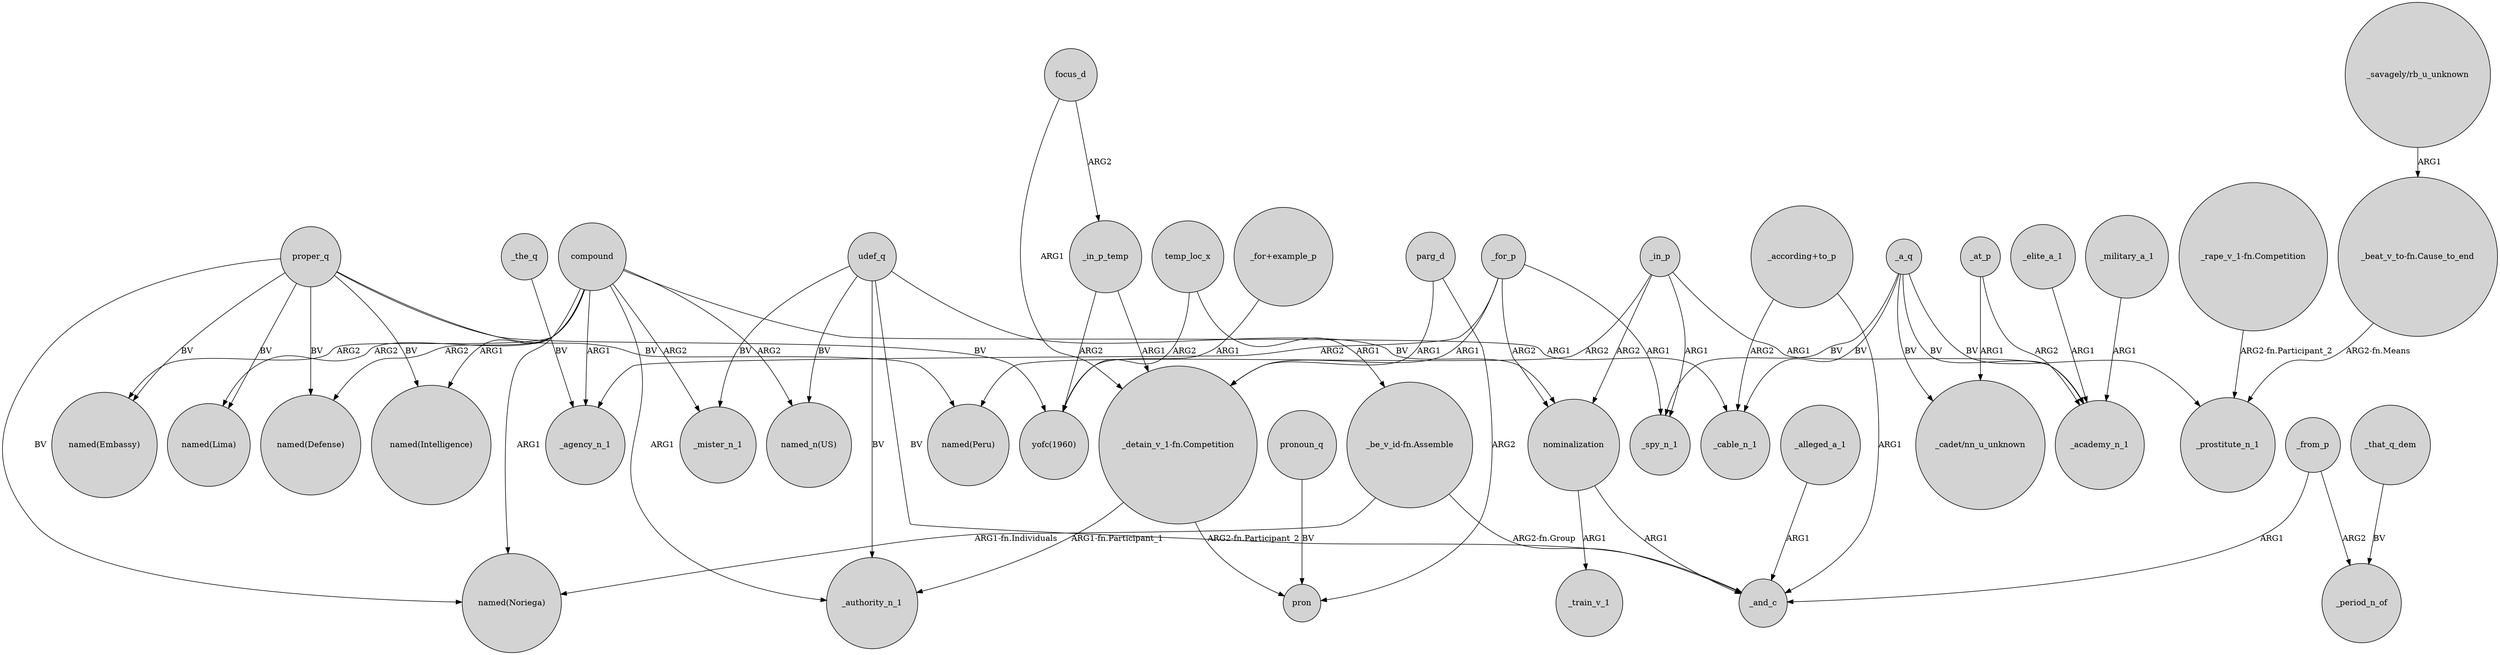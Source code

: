 digraph {
	node [shape=circle style=filled]
	_in_p -> _spy_n_1 [label=ARG1]
	compound -> "named(Embassy)" [label=ARG2]
	compound -> "named(Noriega)" [label=ARG1]
	compound -> _agency_n_1 [label=ARG1]
	_in_p_temp -> "yofc(1960)" [label=ARG2]
	_elite_a_1 -> _academy_n_1 [label=ARG1]
	compound -> _mister_n_1 [label=ARG2]
	"_be_v_id-fn.Assemble" -> "named(Noriega)" [label="ARG1-fn.Individuals"]
	udef_q -> _authority_n_1 [label=BV]
	"_be_v_id-fn.Assemble" -> _and_c [label="ARG2-fn.Group"]
	"_rape_v_1-fn.Competition" -> _prostitute_n_1 [label="ARG2-fn.Participant_2"]
	proper_q -> "named(Defense)" [label=BV]
	_in_p -> "named(Peru)" [label=ARG2]
	_for_p -> _agency_n_1 [label=ARG2]
	"_according+to_p" -> _and_c [label=ARG1]
	nominalization -> _train_v_1 [label=ARG1]
	proper_q -> "named(Noriega)" [label=BV]
	_in_p_temp -> "_detain_v_1-fn.Competition" [label=ARG1]
	parg_d -> pron [label=ARG2]
	udef_q -> nominalization [label=BV]
	_in_p -> _academy_n_1 [label=ARG1]
	_the_q -> _agency_n_1 [label=BV]
	_a_q -> _spy_n_1 [label=BV]
	compound -> "named(Defense)" [label=ARG2]
	udef_q -> _and_c [label=BV]
	udef_q -> _mister_n_1 [label=BV]
	_a_q -> _prostitute_n_1 [label=BV]
	temp_loc_x -> "_be_v_id-fn.Assemble" [label=ARG1]
	nominalization -> _and_c [label=ARG1]
	"_savagely/rb_u_unknown" -> "_beat_v_to-fn.Cause_to_end" [label=ARG1]
	_military_a_1 -> _academy_n_1 [label=ARG1]
	"_beat_v_to-fn.Cause_to_end" -> _prostitute_n_1 [label="ARG2-fn.Means"]
	pronoun_q -> pron [label=BV]
	compound -> "named(Intelligence)" [label=ARG1]
	"_detain_v_1-fn.Competition" -> _authority_n_1 [label="ARG1-fn.Participant_1"]
	_at_p -> "_cadet/nn_u_unknown" [label=ARG1]
	proper_q -> "yofc(1960)" [label=BV]
	_that_q_dem -> _period_n_of [label=BV]
	_a_q -> _cable_n_1 [label=BV]
	_a_q -> "_cadet/nn_u_unknown" [label=BV]
	proper_q -> "named(Embassy)" [label=BV]
	_for_p -> nominalization [label=ARG2]
	parg_d -> "_detain_v_1-fn.Competition" [label=ARG1]
	focus_d -> "_detain_v_1-fn.Competition" [label=ARG1]
	_for_p -> _spy_n_1 [label=ARG1]
	proper_q -> "named(Intelligence)" [label=BV]
	focus_d -> _in_p_temp [label=ARG2]
	_from_p -> _and_c [label=ARG1]
	_at_p -> _academy_n_1 [label=ARG2]
	temp_loc_x -> "yofc(1960)" [label=ARG2]
	_a_q -> _academy_n_1 [label=BV]
	"_detain_v_1-fn.Competition" -> pron [label="ARG2-fn.Participant_2"]
	_for_p -> "_detain_v_1-fn.Competition" [label=ARG1]
	_alleged_a_1 -> _and_c [label=ARG1]
	compound -> "named(Lima)" [label=ARG2]
	"_for+example_p" -> "yofc(1960)" [label=ARG1]
	proper_q -> "named(Peru)" [label=BV]
	_in_p -> nominalization [label=ARG2]
	proper_q -> "named(Lima)" [label=BV]
	compound -> _authority_n_1 [label=ARG1]
	compound -> "named_n(US)" [label=ARG2]
	compound -> _cable_n_1 [label=ARG1]
	udef_q -> "named_n(US)" [label=BV]
	_from_p -> _period_n_of [label=ARG2]
	"_according+to_p" -> _cable_n_1 [label=ARG2]
}
